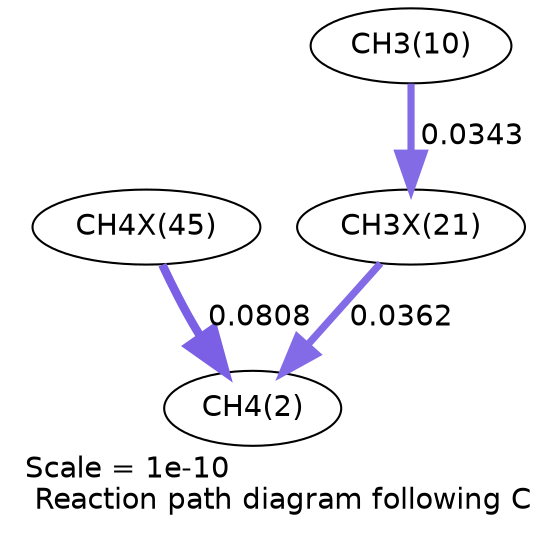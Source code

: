 digraph reaction_paths {
center=1;
s63 -> s4[fontname="Helvetica", penwidth=4.1, arrowsize=2.05, color="0.7, 0.581, 0.9"
, label=" 0.0808"];
s55 -> s4[fontname="Helvetica", penwidth=3.49, arrowsize=1.75, color="0.7, 0.536, 0.9"
, label=" 0.0362"];
s12 -> s55[fontname="Helvetica", penwidth=3.45, arrowsize=1.73, color="0.7, 0.534, 0.9"
, label=" 0.0343"];
s4 [ fontname="Helvetica", label="CH4(2)"];
s12 [ fontname="Helvetica", label="CH3(10)"];
s55 [ fontname="Helvetica", label="CH3X(21)"];
s63 [ fontname="Helvetica", label="CH4X(45)"];
 label = "Scale = 1e-10\l Reaction path diagram following C";
 fontname = "Helvetica";
}
